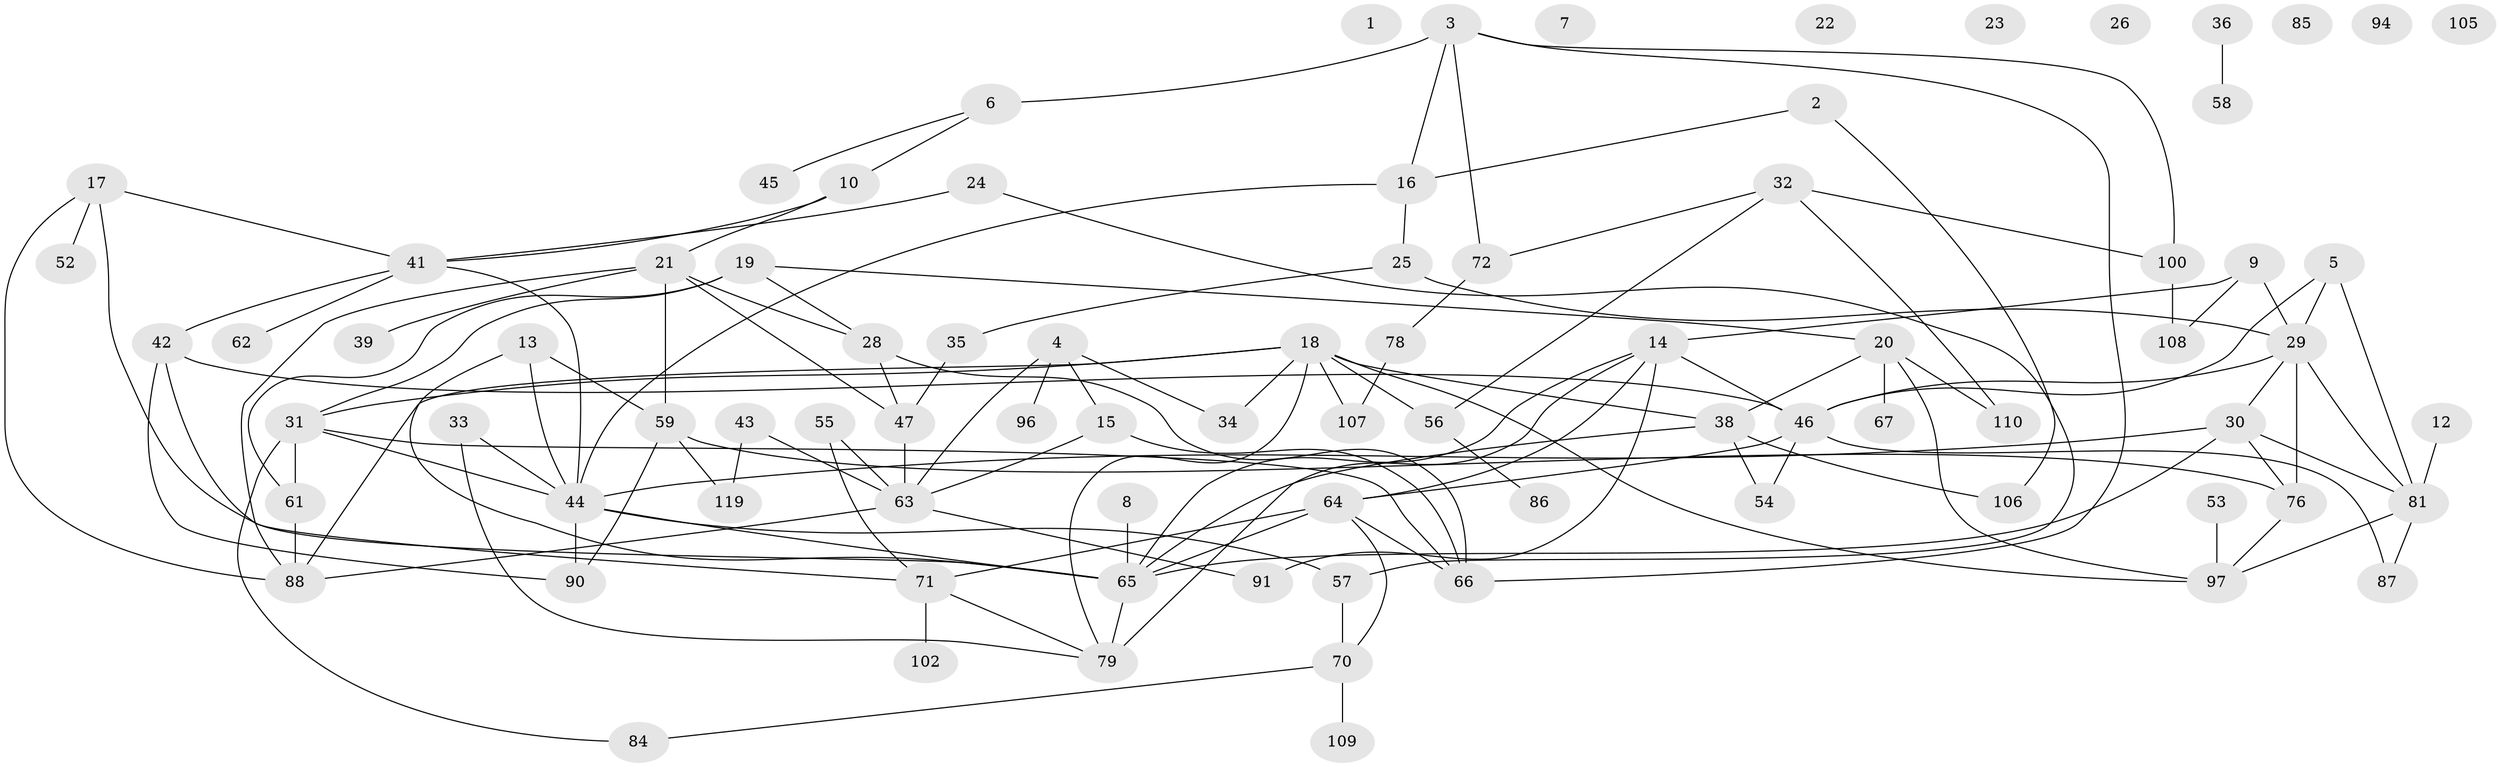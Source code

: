 // original degree distribution, {0: 0.06722689075630252, 2: 0.2184873949579832, 4: 0.15126050420168066, 3: 0.2689075630252101, 1: 0.13445378151260504, 5: 0.1092436974789916, 6: 0.04201680672268908, 7: 0.008403361344537815}
// Generated by graph-tools (version 1.1) at 2025/41/03/06/25 10:41:20]
// undirected, 84 vertices, 130 edges
graph export_dot {
graph [start="1"]
  node [color=gray90,style=filled];
  1;
  2 [super="+11"];
  3 [super="+49"];
  4 [super="+75"];
  5;
  6 [super="+69"];
  7;
  8;
  9;
  10 [super="+118"];
  12;
  13;
  14 [super="+95"];
  15;
  16;
  17 [super="+51"];
  18 [super="+104"];
  19 [super="+80"];
  20 [super="+27"];
  21 [super="+101"];
  22;
  23;
  24;
  25 [super="+60"];
  26;
  28 [super="+98"];
  29 [super="+74"];
  30 [super="+113"];
  31 [super="+77"];
  32 [super="+40"];
  33;
  34;
  35;
  36 [super="+37"];
  38 [super="+50"];
  39;
  41 [super="+73"];
  42;
  43;
  44 [super="+68"];
  45;
  46 [super="+114"];
  47 [super="+48"];
  52;
  53;
  54;
  55;
  56;
  57;
  58;
  59;
  61;
  62;
  63 [super="+83"];
  64 [super="+93"];
  65 [super="+89"];
  66 [super="+116"];
  67;
  70 [super="+115"];
  71 [super="+92"];
  72;
  76 [super="+82"];
  78;
  79 [super="+111"];
  81 [super="+112"];
  84;
  85;
  86;
  87;
  88;
  90;
  91;
  94;
  96;
  97 [super="+99"];
  100 [super="+117"];
  102 [super="+103"];
  105;
  106;
  107;
  108;
  109;
  110;
  119;
  2 -- 16;
  2 -- 106;
  3 -- 66;
  3 -- 100;
  3 -- 6 [weight=2];
  3 -- 16;
  3 -- 72;
  4 -- 63;
  4 -- 96;
  4 -- 34;
  4 -- 15;
  5 -- 46;
  5 -- 29;
  5 -- 81;
  6 -- 45;
  6 -- 10;
  8 -- 65;
  9 -- 14;
  9 -- 29;
  9 -- 108;
  10 -- 21;
  10 -- 41;
  12 -- 81;
  13 -- 44;
  13 -- 59;
  13 -- 65;
  14 -- 65;
  14 -- 46;
  14 -- 91;
  14 -- 64;
  14 -- 79;
  15 -- 66;
  15 -- 63;
  16 -- 25;
  16 -- 44;
  17 -- 52;
  17 -- 88;
  17 -- 41;
  17 -- 65;
  18 -- 34;
  18 -- 56;
  18 -- 88;
  18 -- 97;
  18 -- 38;
  18 -- 107;
  18 -- 31;
  18 -- 79;
  19 -- 31 [weight=2];
  19 -- 61;
  19 -- 20;
  19 -- 28;
  20 -- 38;
  20 -- 97;
  20 -- 67;
  20 -- 110;
  21 -- 39;
  21 -- 88;
  21 -- 59;
  21 -- 47;
  21 -- 28;
  24 -- 57;
  24 -- 41;
  25 -- 29;
  25 -- 35;
  28 -- 66;
  28 -- 47;
  29 -- 46 [weight=2];
  29 -- 30;
  29 -- 81;
  29 -- 76;
  30 -- 44;
  30 -- 76;
  30 -- 65;
  30 -- 81;
  31 -- 66;
  31 -- 84;
  31 -- 44;
  31 -- 61;
  32 -- 56;
  32 -- 72;
  32 -- 110;
  32 -- 100;
  33 -- 79;
  33 -- 44;
  35 -- 47;
  36 -- 58;
  38 -- 106;
  38 -- 54;
  38 -- 65;
  41 -- 42;
  41 -- 44;
  41 -- 62;
  42 -- 90;
  42 -- 46;
  42 -- 71;
  43 -- 119;
  43 -- 63;
  44 -- 57;
  44 -- 90;
  44 -- 65;
  46 -- 54;
  46 -- 64;
  46 -- 87;
  47 -- 63;
  53 -- 97;
  55 -- 63;
  55 -- 71;
  56 -- 86;
  57 -- 70;
  59 -- 76;
  59 -- 90;
  59 -- 119;
  61 -- 88;
  63 -- 91;
  63 -- 88;
  64 -- 65;
  64 -- 70;
  64 -- 71;
  64 -- 66;
  65 -- 79 [weight=2];
  70 -- 84;
  70 -- 109;
  71 -- 102;
  71 -- 79;
  72 -- 78;
  76 -- 97;
  78 -- 107;
  81 -- 97;
  81 -- 87;
  100 -- 108;
}
